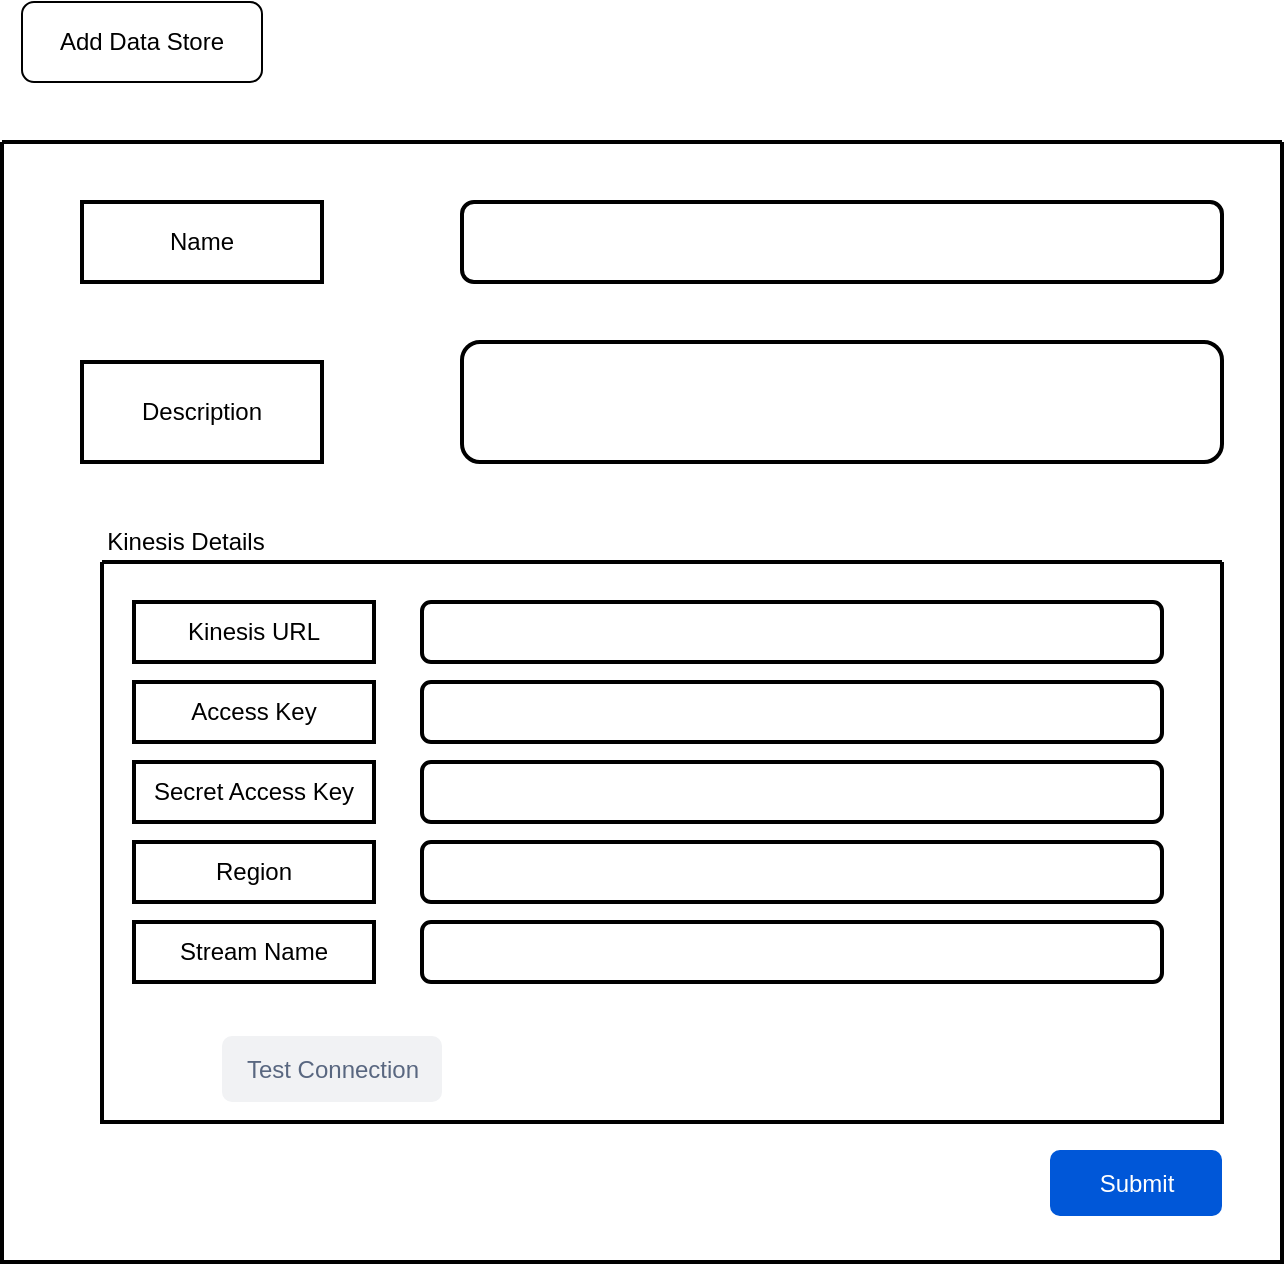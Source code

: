<mxfile version="16.2.6" type="github" pages="2">
  <diagram id="mvf4NbPPVhYYk3MI4Th0" name="Page-1">
    <mxGraphModel dx="1264" dy="870" grid="1" gridSize="10" guides="1" tooltips="1" connect="1" arrows="1" fold="1" page="1" pageScale="1" pageWidth="850" pageHeight="1100" math="0" shadow="0">
      <root>
        <mxCell id="0" />
        <mxCell id="1" parent="0" />
        <mxCell id="AaBv8TkJ92FySBunyuvG-1" value="Add Data Store" style="rounded=1;whiteSpace=wrap;html=1;" vertex="1" parent="1">
          <mxGeometry x="120" y="120" width="120" height="40" as="geometry" />
        </mxCell>
        <mxCell id="AaBv8TkJ92FySBunyuvG-2" style="edgeStyle=orthogonalEdgeStyle;rounded=0;orthogonalLoop=1;jettySize=auto;html=1;exitX=0.5;exitY=1;exitDx=0;exitDy=0;" edge="1" parent="1" source="AaBv8TkJ92FySBunyuvG-1" target="AaBv8TkJ92FySBunyuvG-1">
          <mxGeometry relative="1" as="geometry" />
        </mxCell>
        <mxCell id="AaBv8TkJ92FySBunyuvG-5" value="" style="swimlane;startSize=0;rounded=0;gradientColor=none;strokeWidth=2;" vertex="1" parent="1">
          <mxGeometry x="110" y="190" width="640" height="560" as="geometry">
            <mxRectangle x="110" y="190" width="50" height="40" as="alternateBounds" />
          </mxGeometry>
        </mxCell>
        <mxCell id="AaBv8TkJ92FySBunyuvG-6" value="Name" style="rounded=0;whiteSpace=wrap;html=1;strokeWidth=2;gradientColor=none;" vertex="1" parent="AaBv8TkJ92FySBunyuvG-5">
          <mxGeometry x="40" y="30" width="120" height="40" as="geometry" />
        </mxCell>
        <mxCell id="AaBv8TkJ92FySBunyuvG-7" value="Description" style="rounded=0;whiteSpace=wrap;html=1;strokeWidth=2;gradientColor=none;" vertex="1" parent="AaBv8TkJ92FySBunyuvG-5">
          <mxGeometry x="40" y="110" width="120" height="50" as="geometry" />
        </mxCell>
        <mxCell id="AaBv8TkJ92FySBunyuvG-8" value="" style="rounded=1;whiteSpace=wrap;html=1;strokeWidth=2;gradientColor=none;" vertex="1" parent="AaBv8TkJ92FySBunyuvG-5">
          <mxGeometry x="230" y="30" width="380" height="40" as="geometry" />
        </mxCell>
        <mxCell id="AaBv8TkJ92FySBunyuvG-9" value="" style="rounded=1;whiteSpace=wrap;html=1;strokeWidth=2;gradientColor=none;" vertex="1" parent="AaBv8TkJ92FySBunyuvG-5">
          <mxGeometry x="230" y="100" width="380" height="60" as="geometry" />
        </mxCell>
        <mxCell id="AaBv8TkJ92FySBunyuvG-10" value="Submit" style="rounded=1;fillColor=#0057D8;strokeColor=none;html=1;fontColor=#ffffff;align=center;verticalAlign=middle;fontStyle=0;fontSize=12;sketch=0;" vertex="1" parent="AaBv8TkJ92FySBunyuvG-5">
          <mxGeometry x="524" y="504" width="86" height="33" as="geometry" />
        </mxCell>
        <mxCell id="AaBv8TkJ92FySBunyuvG-11" value="Test Connection" style="rounded=1;fillColor=#F1F2F4;strokeColor=none;html=1;fontColor=#596780;align=center;verticalAlign=middle;fontStyle=0;fontSize=12;sketch=0;" vertex="1" parent="AaBv8TkJ92FySBunyuvG-5">
          <mxGeometry x="110" y="447" width="110" height="33" as="geometry" />
        </mxCell>
        <mxCell id="AaBv8TkJ92FySBunyuvG-13" value="Kinesis Details" style="text;html=1;strokeColor=none;fillColor=none;align=center;verticalAlign=middle;whiteSpace=wrap;rounded=0;" vertex="1" parent="AaBv8TkJ92FySBunyuvG-5">
          <mxGeometry x="37" y="185" width="110" height="30" as="geometry" />
        </mxCell>
        <mxCell id="AaBv8TkJ92FySBunyuvG-14" value="" style="swimlane;startSize=0;rounded=0;strokeWidth=2;gradientColor=none;" vertex="1" parent="AaBv8TkJ92FySBunyuvG-5">
          <mxGeometry x="50" y="210" width="560" height="280" as="geometry" />
        </mxCell>
        <mxCell id="AaBv8TkJ92FySBunyuvG-15" value="Kinesis URL" style="rounded=0;whiteSpace=wrap;html=1;strokeWidth=2;gradientColor=none;" vertex="1" parent="AaBv8TkJ92FySBunyuvG-14">
          <mxGeometry x="16" y="20" width="120" height="30" as="geometry" />
        </mxCell>
        <mxCell id="AaBv8TkJ92FySBunyuvG-16" value="" style="rounded=1;whiteSpace=wrap;html=1;strokeWidth=2;gradientColor=none;" vertex="1" parent="AaBv8TkJ92FySBunyuvG-14">
          <mxGeometry x="160" y="20" width="370" height="30" as="geometry" />
        </mxCell>
        <mxCell id="AaBv8TkJ92FySBunyuvG-17" value="Access Key" style="rounded=0;whiteSpace=wrap;html=1;strokeWidth=2;gradientColor=none;" vertex="1" parent="AaBv8TkJ92FySBunyuvG-14">
          <mxGeometry x="16" y="60" width="120" height="30" as="geometry" />
        </mxCell>
        <mxCell id="AaBv8TkJ92FySBunyuvG-18" value="Secret Access Key" style="rounded=0;whiteSpace=wrap;html=1;strokeWidth=2;gradientColor=none;" vertex="1" parent="AaBv8TkJ92FySBunyuvG-14">
          <mxGeometry x="16" y="100" width="120" height="30" as="geometry" />
        </mxCell>
        <mxCell id="AaBv8TkJ92FySBunyuvG-19" value="Region" style="rounded=0;whiteSpace=wrap;html=1;strokeWidth=2;gradientColor=none;" vertex="1" parent="AaBv8TkJ92FySBunyuvG-14">
          <mxGeometry x="16" y="140" width="120" height="30" as="geometry" />
        </mxCell>
        <mxCell id="AaBv8TkJ92FySBunyuvG-20" value="Stream Name" style="rounded=0;whiteSpace=wrap;html=1;strokeWidth=2;gradientColor=none;" vertex="1" parent="AaBv8TkJ92FySBunyuvG-14">
          <mxGeometry x="16" y="180" width="120" height="30" as="geometry" />
        </mxCell>
        <mxCell id="AaBv8TkJ92FySBunyuvG-28" value="" style="rounded=1;whiteSpace=wrap;html=1;strokeWidth=2;gradientColor=none;" vertex="1" parent="AaBv8TkJ92FySBunyuvG-14">
          <mxGeometry x="160" y="60" width="370" height="30" as="geometry" />
        </mxCell>
        <mxCell id="AaBv8TkJ92FySBunyuvG-29" value="" style="rounded=1;whiteSpace=wrap;html=1;strokeWidth=2;gradientColor=none;" vertex="1" parent="AaBv8TkJ92FySBunyuvG-14">
          <mxGeometry x="160" y="100" width="370" height="30" as="geometry" />
        </mxCell>
        <mxCell id="AaBv8TkJ92FySBunyuvG-30" value="" style="rounded=1;whiteSpace=wrap;html=1;strokeWidth=2;gradientColor=none;" vertex="1" parent="AaBv8TkJ92FySBunyuvG-14">
          <mxGeometry x="160" y="140" width="370" height="30" as="geometry" />
        </mxCell>
        <mxCell id="AaBv8TkJ92FySBunyuvG-31" value="" style="rounded=1;whiteSpace=wrap;html=1;strokeWidth=2;gradientColor=none;" vertex="1" parent="AaBv8TkJ92FySBunyuvG-14">
          <mxGeometry x="160" y="180" width="370" height="30" as="geometry" />
        </mxCell>
      </root>
    </mxGraphModel>
  </diagram>
  <diagram id="j3ZHgbvB44BysWNcdSoE" name="Page-2">
    <mxGraphModel dx="1264" dy="870" grid="1" gridSize="10" guides="1" tooltips="1" connect="1" arrows="1" fold="1" page="1" pageScale="1" pageWidth="850" pageHeight="1100" math="0" shadow="0">
      <root>
        <mxCell id="KQmsPyZz9IXw6A72mgbY-0" />
        <mxCell id="KQmsPyZz9IXw6A72mgbY-1" parent="KQmsPyZz9IXw6A72mgbY-0" />
        <mxCell id="KQmsPyZz9IXw6A72mgbY-2" value="DIS Screen" style="swimlane;rounded=0;strokeWidth=2;gradientColor=none;" vertex="1" parent="KQmsPyZz9IXw6A72mgbY-1">
          <mxGeometry x="30" y="160" width="790" height="400" as="geometry" />
        </mxCell>
        <mxCell id="KQmsPyZz9IXw6A72mgbY-18" value="Enable/Disable" style="text;html=1;strokeColor=none;fillColor=none;align=center;verticalAlign=middle;whiteSpace=wrap;rounded=0;" vertex="1" parent="KQmsPyZz9IXw6A72mgbY-2">
          <mxGeometry x="597" y="110" width="110" height="30" as="geometry" />
        </mxCell>
        <mxCell id="KQmsPyZz9IXw6A72mgbY-19" value="" style="fillColor=#36B37E;strokeColor=none;rounded=1;arcSize=50;sketch=0;hachureGap=4;pointerEvents=0;fontFamily=Architects Daughter;fontSource=https%3A%2F%2Ffonts.googleapis.com%2Fcss%3Ffamily%3DArchitects%2BDaughter;fontSize=20;" vertex="1" parent="KQmsPyZz9IXw6A72mgbY-2">
          <mxGeometry x="620" y="150" width="40" height="20" as="geometry" />
        </mxCell>
        <mxCell id="KQmsPyZz9IXw6A72mgbY-20" value="" style="shape=ellipse;strokeColor=none;fillColor=#ffffff;sketch=0;hachureGap=4;pointerEvents=0;fontFamily=Architects Daughter;fontSource=https%3A%2F%2Ffonts.googleapis.com%2Fcss%3Ffamily%3DArchitects%2BDaughter;fontSize=20;rounded=0;" vertex="1" parent="KQmsPyZz9IXw6A72mgbY-19">
          <mxGeometry x="1" y="0.5" width="16" height="16" relative="1" as="geometry">
            <mxPoint x="-18" y="-8" as="offset" />
          </mxGeometry>
        </mxCell>
        <mxCell id="KQmsPyZz9IXw6A72mgbY-21" value="" style="html=1;shadow=0;dashed=0;shape=mxgraph.atlassian.check;strokeColor=#ffffff;strokeWidth=2;sketch=1;hachureGap=4;pointerEvents=0;fontFamily=Architects Daughter;fontSource=https%3A%2F%2Ffonts.googleapis.com%2Fcss%3Ffamily%3DArchitects%2BDaughter;fontSize=20;rounded=0;gradientColor=none;" vertex="1" parent="KQmsPyZz9IXw6A72mgbY-19">
          <mxGeometry y="0.5" width="10" height="8" relative="1" as="geometry">
            <mxPoint x="6" y="-5" as="offset" />
          </mxGeometry>
        </mxCell>
        <mxCell id="KQmsPyZz9IXw6A72mgbY-22" value="" style="group" vertex="1" connectable="0" parent="KQmsPyZz9IXw6A72mgbY-2">
          <mxGeometry x="308" y="70" width="250" height="280" as="geometry" />
        </mxCell>
        <mxCell id="KQmsPyZz9IXw6A72mgbY-9" value="" style="rounded=0;whiteSpace=wrap;html=1;strokeWidth=2;fillColor=#f5f5f5;fontColor=#333333;strokeColor=#666666;" vertex="1" parent="KQmsPyZz9IXw6A72mgbY-22">
          <mxGeometry width="250" height="280" as="geometry" />
        </mxCell>
        <mxCell id="KQmsPyZz9IXw6A72mgbY-13" value="AWS Kinesis Stream" style="rounded=1;whiteSpace=wrap;html=1;strokeWidth=2;gradientColor=none;" vertex="1" parent="KQmsPyZz9IXw6A72mgbY-22">
          <mxGeometry x="30" y="20" width="200" height="40" as="geometry" />
        </mxCell>
        <mxCell id="KQmsPyZz9IXw6A72mgbY-14" value="Databricks" style="rounded=1;whiteSpace=wrap;html=1;strokeWidth=2;gradientColor=none;" vertex="1" parent="KQmsPyZz9IXw6A72mgbY-22">
          <mxGeometry x="30" y="121" width="200" height="40" as="geometry" />
        </mxCell>
        <mxCell id="KQmsPyZz9IXw6A72mgbY-15" value="AWS S3" style="rounded=1;whiteSpace=wrap;html=1;strokeWidth=2;gradientColor=none;" vertex="1" parent="KQmsPyZz9IXw6A72mgbY-22">
          <mxGeometry x="30" y="220" width="200" height="40" as="geometry" />
        </mxCell>
        <mxCell id="KQmsPyZz9IXw6A72mgbY-16" value="" style="shape=flexArrow;endArrow=classic;html=1;rounded=0;strokeColor=#23445d;strokeWidth=2;fillColor=#bac8d3;endWidth=45;endSize=7;" edge="1" parent="KQmsPyZz9IXw6A72mgbY-22" source="KQmsPyZz9IXw6A72mgbY-13" target="KQmsPyZz9IXw6A72mgbY-14">
          <mxGeometry width="50" height="50" relative="1" as="geometry">
            <mxPoint x="50" y="240" as="sourcePoint" />
            <mxPoint x="100" y="190" as="targetPoint" />
          </mxGeometry>
        </mxCell>
        <mxCell id="KQmsPyZz9IXw6A72mgbY-17" value="" style="shape=flexArrow;endArrow=classic;html=1;rounded=0;strokeColor=#23445d;strokeWidth=2;fillColor=#bac8d3;exitX=0.5;exitY=1;exitDx=0;exitDy=0;entryX=0.5;entryY=0;entryDx=0;entryDy=0;endWidth=43;endSize=6.67;" edge="1" parent="KQmsPyZz9IXw6A72mgbY-22" source="KQmsPyZz9IXw6A72mgbY-14" target="KQmsPyZz9IXw6A72mgbY-15">
          <mxGeometry width="50" height="50" relative="1" as="geometry">
            <mxPoint x="130" y="170" as="sourcePoint" />
            <mxPoint x="160" y="281" as="targetPoint" />
            <Array as="points" />
          </mxGeometry>
        </mxCell>
        <mxCell id="KQmsPyZz9IXw6A72mgbY-24" value="" style="group" vertex="1" connectable="0" parent="KQmsPyZz9IXw6A72mgbY-2">
          <mxGeometry x="40" y="70" width="240" height="280" as="geometry" />
        </mxCell>
        <mxCell id="KQmsPyZz9IXw6A72mgbY-3" value="" style="swimlane;startSize=0;rounded=0;strokeWidth=2;gradientColor=none;" vertex="1" parent="KQmsPyZz9IXw6A72mgbY-24">
          <mxGeometry width="240" height="280" as="geometry" />
        </mxCell>
        <mxCell id="KQmsPyZz9IXw6A72mgbY-7" value="" style="rounded=0;whiteSpace=wrap;html=1;strokeWidth=2;fillColor=#f5f5f5;fontColor=#333333;strokeColor=#666666;" vertex="1" parent="KQmsPyZz9IXw6A72mgbY-3">
          <mxGeometry y="100" width="240" height="80" as="geometry" />
        </mxCell>
        <mxCell id="KQmsPyZz9IXw6A72mgbY-8" value="" style="rounded=0;whiteSpace=wrap;html=1;strokeWidth=2;fillColor=#f5f5f5;fontColor=#333333;strokeColor=#666666;" vertex="1" parent="KQmsPyZz9IXw6A72mgbY-3">
          <mxGeometry y="200" width="240" height="80" as="geometry" />
        </mxCell>
        <mxCell id="KQmsPyZz9IXw6A72mgbY-11" value="Data Integration" style="rounded=1;whiteSpace=wrap;html=1;strokeWidth=2;gradientColor=none;" vertex="1" parent="KQmsPyZz9IXw6A72mgbY-3">
          <mxGeometry x="20" y="120" width="200" height="40" as="geometry" />
        </mxCell>
        <mxCell id="KQmsPyZz9IXw6A72mgbY-12" value="Data Lake" style="rounded=1;whiteSpace=wrap;html=1;strokeWidth=2;gradientColor=none;" vertex="1" parent="KQmsPyZz9IXw6A72mgbY-3">
          <mxGeometry x="20" y="220" width="200" height="40" as="geometry" />
        </mxCell>
        <mxCell id="KQmsPyZz9IXw6A72mgbY-6" value="" style="rounded=0;whiteSpace=wrap;html=1;strokeWidth=2;fillColor=#f5f5f5;fontColor=#333333;strokeColor=#666666;" vertex="1" parent="KQmsPyZz9IXw6A72mgbY-24">
          <mxGeometry width="240" height="80" as="geometry" />
        </mxCell>
        <mxCell id="KQmsPyZz9IXw6A72mgbY-10" value="Data Source" style="rounded=1;whiteSpace=wrap;html=1;strokeWidth=2;gradientColor=none;" vertex="1" parent="KQmsPyZz9IXw6A72mgbY-24">
          <mxGeometry x="20" y="20" width="200" height="40" as="geometry" />
        </mxCell>
      </root>
    </mxGraphModel>
  </diagram>
</mxfile>

